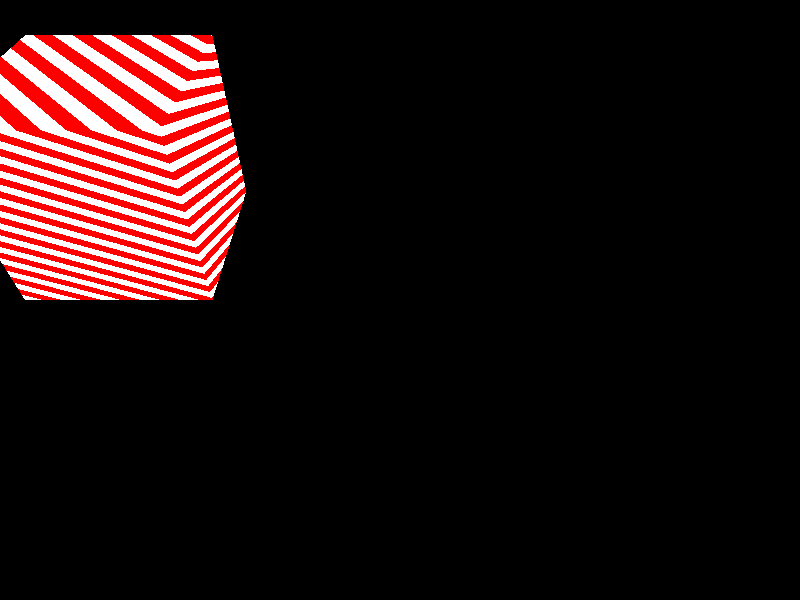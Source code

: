 #include "colors.inc"
camera {
   location <0, 0, -10>
   look_at <0,0,0>
}      
light_source{
    <0,8,-5>
    color White
        
} 
  
box{
    <-1,-1,-1>
    <1,1,1>
    pigment{color Red}
        translate<-3,2,0>
    rotate<45,0,0>
    scale<2,2,2>  
              texture{ 
              rotate<45,60,35>
              
              pigment{ gradient <1,1,0>
                            color_map{
                                [ 0.0 color rgb<1,1,1> ]
                                [ 0.5 color rgb<1,1,1> ]
                                [ 0.5 color rgb<1,0,0> ]
                                [ 1.0 color rgb<1,0,0> ]
                               } // end color_map
                             scale 0.3
                           } // end pigment
                 //normal  { bumps 0.5 scale  0.005 }
                   finish  { phong 1 reflection 0.00 }
                 } // end of texture -------------------


}